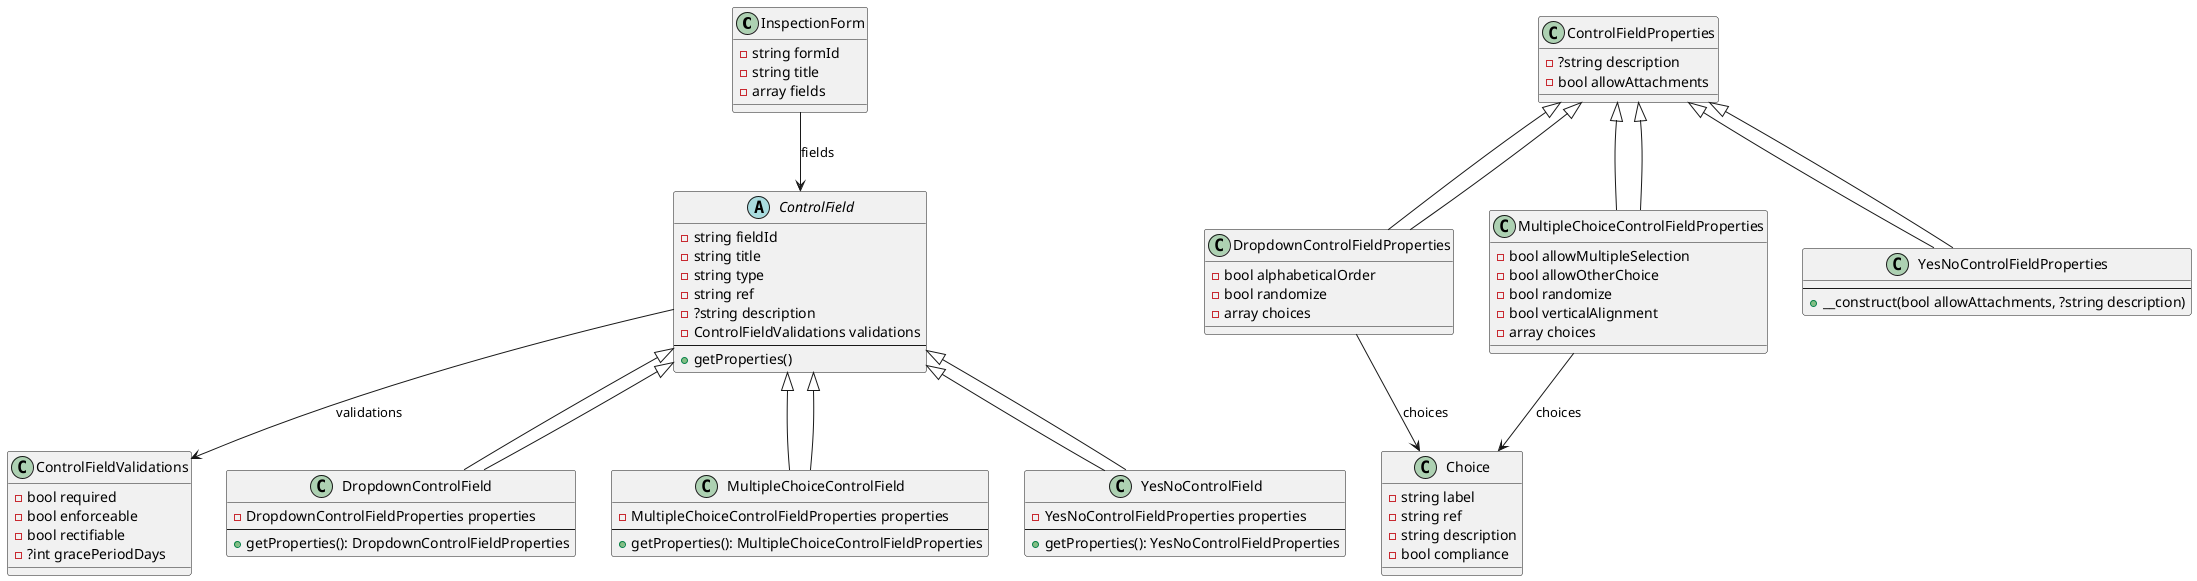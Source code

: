 @startuml

class InspectionForm {
    - string formId
    - string title
    - array fields
}

abstract class ControlField {
    - string fieldId
    - string title
    - string type
    - string ref
    - ?string description
    - ControlFieldValidations validations
    --
    + getProperties()
}

class ControlFieldValidations {
    - bool required
    - bool enforceable
    - bool rectifiable
    - ?int gracePeriodDays
}

class ControlFieldProperties {
    - ?string description
    - bool allowAttachments
}

class DropdownControlFieldProperties extends ControlFieldProperties {
    - bool alphabeticalOrder
    - bool randomize
    - array choices
}

class MultipleChoiceControlFieldProperties extends ControlFieldProperties {
    - bool allowMultipleSelection
    - bool allowOtherChoice
    - bool randomize
    - bool verticalAlignment
    - array choices
}

class YesNoControlFieldProperties extends ControlFieldProperties {
    --
    + __construct(bool allowAttachments, ?string description)
}

class DropdownControlField extends ControlField {
    - DropdownControlFieldProperties properties
    --
    + getProperties(): DropdownControlFieldProperties
}

class MultipleChoiceControlField extends ControlField {
    - MultipleChoiceControlFieldProperties properties
    --
    + getProperties(): MultipleChoiceControlFieldProperties
}

class YesNoControlField extends ControlField {
    - YesNoControlFieldProperties properties
    --
    + getProperties(): YesNoControlFieldProperties
}

class Choice {
    - string label
    - string ref
    - string description
    - bool compliance
}

ControlField <|-- DropdownControlField
ControlField <|-- MultipleChoiceControlField
ControlField <|-- YesNoControlField
ControlFieldProperties <|-- DropdownControlFieldProperties
ControlFieldProperties <|-- MultipleChoiceControlFieldProperties
ControlFieldProperties <|-- YesNoControlFieldProperties
InspectionForm --> ControlField : fields
DropdownControlFieldProperties --> Choice : choices
MultipleChoiceControlFieldProperties --> Choice : choices
ControlField --> ControlFieldValidations : validations

@enduml
